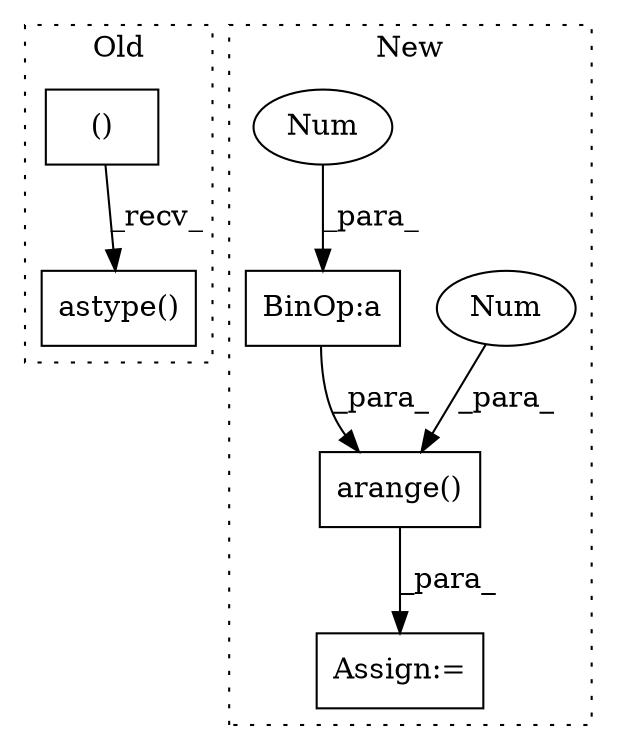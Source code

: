 digraph G {
subgraph cluster0 {
1 [label="astype()" a="75" s="2197,2248" l="43,1" shape="box"];
6 [label="()" a="54" s="1898" l="35" shape="box"];
label = "Old";
style="dotted";
}
subgraph cluster1 {
2 [label="arange()" a="75" s="1974,2008" l="10,1" shape="box"];
3 [label="Num" a="76" s="1984" l="1" shape="ellipse"];
4 [label="BinOp:a" a="82" s="2004" l="3" shape="box"];
5 [label="Num" a="76" s="2007" l="1" shape="ellipse"];
7 [label="Assign:=" a="68" s="2053" l="4" shape="box"];
label = "New";
style="dotted";
}
2 -> 7 [label="_para_"];
3 -> 2 [label="_para_"];
4 -> 2 [label="_para_"];
5 -> 4 [label="_para_"];
6 -> 1 [label="_recv_"];
}